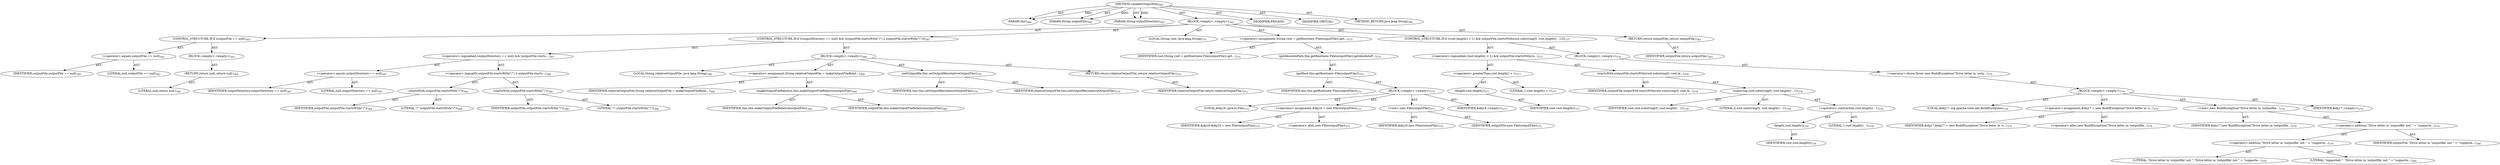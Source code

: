digraph "validateOutputFile" {  
"111669149714" [label = <(METHOD,validateOutputFile)<SUB>360</SUB>> ]
"115964116998" [label = <(PARAM,this)<SUB>360</SUB>> ]
"115964117031" [label = <(PARAM,String outputFile)<SUB>360</SUB>> ]
"115964117032" [label = <(PARAM,String outputDirectory)<SUB>361</SUB>> ]
"25769803827" [label = <(BLOCK,&lt;empty&gt;,&lt;empty&gt;)<SUB>362</SUB>> ]
"47244640273" [label = <(CONTROL_STRUCTURE,IF,if (outputFile == null))<SUB>363</SUB>> ]
"30064771351" [label = <(&lt;operator&gt;.equals,outputFile == null)<SUB>363</SUB>> ]
"68719476937" [label = <(IDENTIFIER,outputFile,outputFile == null)<SUB>363</SUB>> ]
"90194313262" [label = <(LITERAL,null,outputFile == null)<SUB>363</SUB>> ]
"25769803828" [label = <(BLOCK,&lt;empty&gt;,&lt;empty&gt;)<SUB>363</SUB>> ]
"146028888066" [label = <(RETURN,return null;,return null;)<SUB>364</SUB>> ]
"90194313263" [label = <(LITERAL,null,return null;)<SUB>364</SUB>> ]
"47244640274" [label = <(CONTROL_STRUCTURE,IF,if ((outputDirectory == null) &amp;&amp; (outputFile.startsWith(&quot;/&quot;) || outputFile.startsWith(&quot;\\&quot;))))<SUB>367</SUB>> ]
"30064771352" [label = <(&lt;operator&gt;.logicalAnd,(outputDirectory == null) &amp;&amp; (outputFile.starts...)<SUB>367</SUB>> ]
"30064771353" [label = <(&lt;operator&gt;.equals,outputDirectory == null)<SUB>367</SUB>> ]
"68719476938" [label = <(IDENTIFIER,outputDirectory,outputDirectory == null)<SUB>367</SUB>> ]
"90194313264" [label = <(LITERAL,null,outputDirectory == null)<SUB>367</SUB>> ]
"30064771354" [label = <(&lt;operator&gt;.logicalOr,outputFile.startsWith(&quot;/&quot;) || outputFile.starts...)<SUB>368</SUB>> ]
"30064771355" [label = <(startsWith,outputFile.startsWith(&quot;/&quot;))<SUB>368</SUB>> ]
"68719476939" [label = <(IDENTIFIER,outputFile,outputFile.startsWith(&quot;/&quot;))<SUB>368</SUB>> ]
"90194313265" [label = <(LITERAL,&quot;/&quot;,outputFile.startsWith(&quot;/&quot;))<SUB>368</SUB>> ]
"30064771356" [label = <(startsWith,outputFile.startsWith(&quot;\\&quot;))<SUB>368</SUB>> ]
"68719476940" [label = <(IDENTIFIER,outputFile,outputFile.startsWith(&quot;\\&quot;))<SUB>368</SUB>> ]
"90194313266" [label = <(LITERAL,&quot;\\&quot;,outputFile.startsWith(&quot;\\&quot;))<SUB>368</SUB>> ]
"25769803829" [label = <(BLOCK,&lt;empty&gt;,&lt;empty&gt;)<SUB>368</SUB>> ]
"94489280540" [label = <(LOCAL,String relativeOutputFile: java.lang.String)<SUB>369</SUB>> ]
"30064771357" [label = <(&lt;operator&gt;.assignment,String relativeOutputFile = makeOutputFileRelat...)<SUB>369</SUB>> ]
"68719476941" [label = <(IDENTIFIER,relativeOutputFile,String relativeOutputFile = makeOutputFileRelat...)<SUB>369</SUB>> ]
"30064771358" [label = <(makeOutputFileRelative,this.makeOutputFileRelative(outputFile))<SUB>369</SUB>> ]
"68719476749" [label = <(IDENTIFIER,this,this.makeOutputFileRelative(outputFile))<SUB>369</SUB>> ]
"68719476942" [label = <(IDENTIFIER,outputFile,this.makeOutputFileRelative(outputFile))<SUB>369</SUB>> ]
"30064771359" [label = <(setOutputfile,this.setOutputfile(relativeOutputFile))<SUB>370</SUB>> ]
"68719476750" [label = <(IDENTIFIER,this,this.setOutputfile(relativeOutputFile))<SUB>370</SUB>> ]
"68719476943" [label = <(IDENTIFIER,relativeOutputFile,this.setOutputfile(relativeOutputFile))<SUB>370</SUB>> ]
"146028888067" [label = <(RETURN,return relativeOutputFile;,return relativeOutputFile;)<SUB>372</SUB>> ]
"68719476944" [label = <(IDENTIFIER,relativeOutputFile,return relativeOutputFile;)<SUB>372</SUB>> ]
"94489280541" [label = <(LOCAL,String root: java.lang.String)<SUB>375</SUB>> ]
"30064771360" [label = <(&lt;operator&gt;.assignment,String root = getRoot(new File(outputFile)).get...)<SUB>375</SUB>> ]
"68719476945" [label = <(IDENTIFIER,root,String root = getRoot(new File(outputFile)).get...)<SUB>375</SUB>> ]
"30064771361" [label = <(getAbsolutePath,this.getRoot(new File(outputFile)).getAbsoluteP...)<SUB>375</SUB>> ]
"30064771362" [label = <(getRoot,this.getRoot(new File(outputFile)))<SUB>375</SUB>> ]
"68719476751" [label = <(IDENTIFIER,this,this.getRoot(new File(outputFile)))<SUB>375</SUB>> ]
"25769803830" [label = <(BLOCK,&lt;empty&gt;,&lt;empty&gt;)<SUB>375</SUB>> ]
"94489280542" [label = <(LOCAL,$obj16: java.io.File)<SUB>375</SUB>> ]
"30064771363" [label = <(&lt;operator&gt;.assignment,$obj16 = new File(outputFile))<SUB>375</SUB>> ]
"68719476946" [label = <(IDENTIFIER,$obj16,$obj16 = new File(outputFile))<SUB>375</SUB>> ]
"30064771364" [label = <(&lt;operator&gt;.alloc,new File(outputFile))<SUB>375</SUB>> ]
"30064771365" [label = <(&lt;init&gt;,new File(outputFile))<SUB>375</SUB>> ]
"68719476947" [label = <(IDENTIFIER,$obj16,new File(outputFile))<SUB>375</SUB>> ]
"68719476948" [label = <(IDENTIFIER,outputFile,new File(outputFile))<SUB>375</SUB>> ]
"68719476949" [label = <(IDENTIFIER,$obj16,&lt;empty&gt;)<SUB>375</SUB>> ]
"47244640275" [label = <(CONTROL_STRUCTURE,IF,if ((root.length() &gt; 1) &amp;&amp; outputFile.startsWith(root.substring(0, root.length() - 1))))<SUB>377</SUB>> ]
"30064771366" [label = <(&lt;operator&gt;.logicalAnd,(root.length() &gt; 1) &amp;&amp; outputFile.startsWith(ro...)<SUB>377</SUB>> ]
"30064771367" [label = <(&lt;operator&gt;.greaterThan,root.length() &gt; 1)<SUB>377</SUB>> ]
"30064771368" [label = <(length,root.length())<SUB>377</SUB>> ]
"68719476950" [label = <(IDENTIFIER,root,root.length())<SUB>377</SUB>> ]
"90194313267" [label = <(LITERAL,1,root.length() &gt; 1)<SUB>377</SUB>> ]
"30064771369" [label = <(startsWith,outputFile.startsWith(root.substring(0, root.le...)<SUB>378</SUB>> ]
"68719476951" [label = <(IDENTIFIER,outputFile,outputFile.startsWith(root.substring(0, root.le...)<SUB>378</SUB>> ]
"30064771370" [label = <(substring,root.substring(0, root.length() - 1))<SUB>378</SUB>> ]
"68719476952" [label = <(IDENTIFIER,root,root.substring(0, root.length() - 1))<SUB>378</SUB>> ]
"90194313268" [label = <(LITERAL,0,root.substring(0, root.length() - 1))<SUB>378</SUB>> ]
"30064771371" [label = <(&lt;operator&gt;.subtraction,root.length() - 1)<SUB>378</SUB>> ]
"30064771372" [label = <(length,root.length())<SUB>378</SUB>> ]
"68719476953" [label = <(IDENTIFIER,root,root.length())<SUB>378</SUB>> ]
"90194313269" [label = <(LITERAL,1,root.length() - 1)<SUB>378</SUB>> ]
"25769803831" [label = <(BLOCK,&lt;empty&gt;,&lt;empty&gt;)<SUB>378</SUB>> ]
"30064771373" [label = <(&lt;operator&gt;.throw,throw new BuildException(&quot;Drive letter in 'outp...)<SUB>379</SUB>> ]
"25769803832" [label = <(BLOCK,&lt;empty&gt;,&lt;empty&gt;)<SUB>379</SUB>> ]
"94489280543" [label = <(LOCAL,$obj17: org.apache.tools.ant.BuildException)<SUB>379</SUB>> ]
"30064771374" [label = <(&lt;operator&gt;.assignment,$obj17 = new BuildException(&quot;Drive letter in 'o...)<SUB>379</SUB>> ]
"68719476954" [label = <(IDENTIFIER,$obj17,$obj17 = new BuildException(&quot;Drive letter in 'o...)<SUB>379</SUB>> ]
"30064771375" [label = <(&lt;operator&gt;.alloc,new BuildException(&quot;Drive letter in 'outputfile...)<SUB>379</SUB>> ]
"30064771376" [label = <(&lt;init&gt;,new BuildException(&quot;Drive letter in 'outputfile...)<SUB>379</SUB>> ]
"68719476955" [label = <(IDENTIFIER,$obj17,new BuildException(&quot;Drive letter in 'outputfile...)<SUB>379</SUB>> ]
"30064771377" [label = <(&lt;operator&gt;.addition,&quot;Drive letter in 'outputfile' not &quot; + &quot;supporte...)<SUB>379</SUB>> ]
"30064771378" [label = <(&lt;operator&gt;.addition,&quot;Drive letter in 'outputfile' not &quot; + &quot;supporte...)<SUB>379</SUB>> ]
"90194313270" [label = <(LITERAL,&quot;Drive letter in 'outputfile' not &quot;,&quot;Drive letter in 'outputfile' not &quot; + &quot;supporte...)<SUB>379</SUB>> ]
"90194313271" [label = <(LITERAL,&quot;supported: &quot;,&quot;Drive letter in 'outputfile' not &quot; + &quot;supporte...)<SUB>380</SUB>> ]
"68719476956" [label = <(IDENTIFIER,outputFile,&quot;Drive letter in 'outputfile' not &quot; + &quot;supporte...)<SUB>380</SUB>> ]
"68719476957" [label = <(IDENTIFIER,$obj17,&lt;empty&gt;)<SUB>379</SUB>> ]
"146028888068" [label = <(RETURN,return outputFile;,return outputFile;)<SUB>383</SUB>> ]
"68719476958" [label = <(IDENTIFIER,outputFile,return outputFile;)<SUB>383</SUB>> ]
"133143986244" [label = <(MODIFIER,PRIVATE)> ]
"133143986245" [label = <(MODIFIER,VIRTUAL)> ]
"128849018898" [label = <(METHOD_RETURN,java.lang.String)<SUB>360</SUB>> ]
  "111669149714" -> "115964116998"  [ label = "AST: "] 
  "111669149714" -> "115964117031"  [ label = "AST: "] 
  "111669149714" -> "115964117032"  [ label = "AST: "] 
  "111669149714" -> "25769803827"  [ label = "AST: "] 
  "111669149714" -> "133143986244"  [ label = "AST: "] 
  "111669149714" -> "133143986245"  [ label = "AST: "] 
  "111669149714" -> "128849018898"  [ label = "AST: "] 
  "25769803827" -> "47244640273"  [ label = "AST: "] 
  "25769803827" -> "47244640274"  [ label = "AST: "] 
  "25769803827" -> "94489280541"  [ label = "AST: "] 
  "25769803827" -> "30064771360"  [ label = "AST: "] 
  "25769803827" -> "47244640275"  [ label = "AST: "] 
  "25769803827" -> "146028888068"  [ label = "AST: "] 
  "47244640273" -> "30064771351"  [ label = "AST: "] 
  "47244640273" -> "25769803828"  [ label = "AST: "] 
  "30064771351" -> "68719476937"  [ label = "AST: "] 
  "30064771351" -> "90194313262"  [ label = "AST: "] 
  "25769803828" -> "146028888066"  [ label = "AST: "] 
  "146028888066" -> "90194313263"  [ label = "AST: "] 
  "47244640274" -> "30064771352"  [ label = "AST: "] 
  "47244640274" -> "25769803829"  [ label = "AST: "] 
  "30064771352" -> "30064771353"  [ label = "AST: "] 
  "30064771352" -> "30064771354"  [ label = "AST: "] 
  "30064771353" -> "68719476938"  [ label = "AST: "] 
  "30064771353" -> "90194313264"  [ label = "AST: "] 
  "30064771354" -> "30064771355"  [ label = "AST: "] 
  "30064771354" -> "30064771356"  [ label = "AST: "] 
  "30064771355" -> "68719476939"  [ label = "AST: "] 
  "30064771355" -> "90194313265"  [ label = "AST: "] 
  "30064771356" -> "68719476940"  [ label = "AST: "] 
  "30064771356" -> "90194313266"  [ label = "AST: "] 
  "25769803829" -> "94489280540"  [ label = "AST: "] 
  "25769803829" -> "30064771357"  [ label = "AST: "] 
  "25769803829" -> "30064771359"  [ label = "AST: "] 
  "25769803829" -> "146028888067"  [ label = "AST: "] 
  "30064771357" -> "68719476941"  [ label = "AST: "] 
  "30064771357" -> "30064771358"  [ label = "AST: "] 
  "30064771358" -> "68719476749"  [ label = "AST: "] 
  "30064771358" -> "68719476942"  [ label = "AST: "] 
  "30064771359" -> "68719476750"  [ label = "AST: "] 
  "30064771359" -> "68719476943"  [ label = "AST: "] 
  "146028888067" -> "68719476944"  [ label = "AST: "] 
  "30064771360" -> "68719476945"  [ label = "AST: "] 
  "30064771360" -> "30064771361"  [ label = "AST: "] 
  "30064771361" -> "30064771362"  [ label = "AST: "] 
  "30064771362" -> "68719476751"  [ label = "AST: "] 
  "30064771362" -> "25769803830"  [ label = "AST: "] 
  "25769803830" -> "94489280542"  [ label = "AST: "] 
  "25769803830" -> "30064771363"  [ label = "AST: "] 
  "25769803830" -> "30064771365"  [ label = "AST: "] 
  "25769803830" -> "68719476949"  [ label = "AST: "] 
  "30064771363" -> "68719476946"  [ label = "AST: "] 
  "30064771363" -> "30064771364"  [ label = "AST: "] 
  "30064771365" -> "68719476947"  [ label = "AST: "] 
  "30064771365" -> "68719476948"  [ label = "AST: "] 
  "47244640275" -> "30064771366"  [ label = "AST: "] 
  "47244640275" -> "25769803831"  [ label = "AST: "] 
  "30064771366" -> "30064771367"  [ label = "AST: "] 
  "30064771366" -> "30064771369"  [ label = "AST: "] 
  "30064771367" -> "30064771368"  [ label = "AST: "] 
  "30064771367" -> "90194313267"  [ label = "AST: "] 
  "30064771368" -> "68719476950"  [ label = "AST: "] 
  "30064771369" -> "68719476951"  [ label = "AST: "] 
  "30064771369" -> "30064771370"  [ label = "AST: "] 
  "30064771370" -> "68719476952"  [ label = "AST: "] 
  "30064771370" -> "90194313268"  [ label = "AST: "] 
  "30064771370" -> "30064771371"  [ label = "AST: "] 
  "30064771371" -> "30064771372"  [ label = "AST: "] 
  "30064771371" -> "90194313269"  [ label = "AST: "] 
  "30064771372" -> "68719476953"  [ label = "AST: "] 
  "25769803831" -> "30064771373"  [ label = "AST: "] 
  "30064771373" -> "25769803832"  [ label = "AST: "] 
  "25769803832" -> "94489280543"  [ label = "AST: "] 
  "25769803832" -> "30064771374"  [ label = "AST: "] 
  "25769803832" -> "30064771376"  [ label = "AST: "] 
  "25769803832" -> "68719476957"  [ label = "AST: "] 
  "30064771374" -> "68719476954"  [ label = "AST: "] 
  "30064771374" -> "30064771375"  [ label = "AST: "] 
  "30064771376" -> "68719476955"  [ label = "AST: "] 
  "30064771376" -> "30064771377"  [ label = "AST: "] 
  "30064771377" -> "30064771378"  [ label = "AST: "] 
  "30064771377" -> "68719476956"  [ label = "AST: "] 
  "30064771378" -> "90194313270"  [ label = "AST: "] 
  "30064771378" -> "90194313271"  [ label = "AST: "] 
  "146028888068" -> "68719476958"  [ label = "AST: "] 
  "111669149714" -> "115964116998"  [ label = "DDG: "] 
  "111669149714" -> "115964117031"  [ label = "DDG: "] 
  "111669149714" -> "115964117032"  [ label = "DDG: "] 
}
